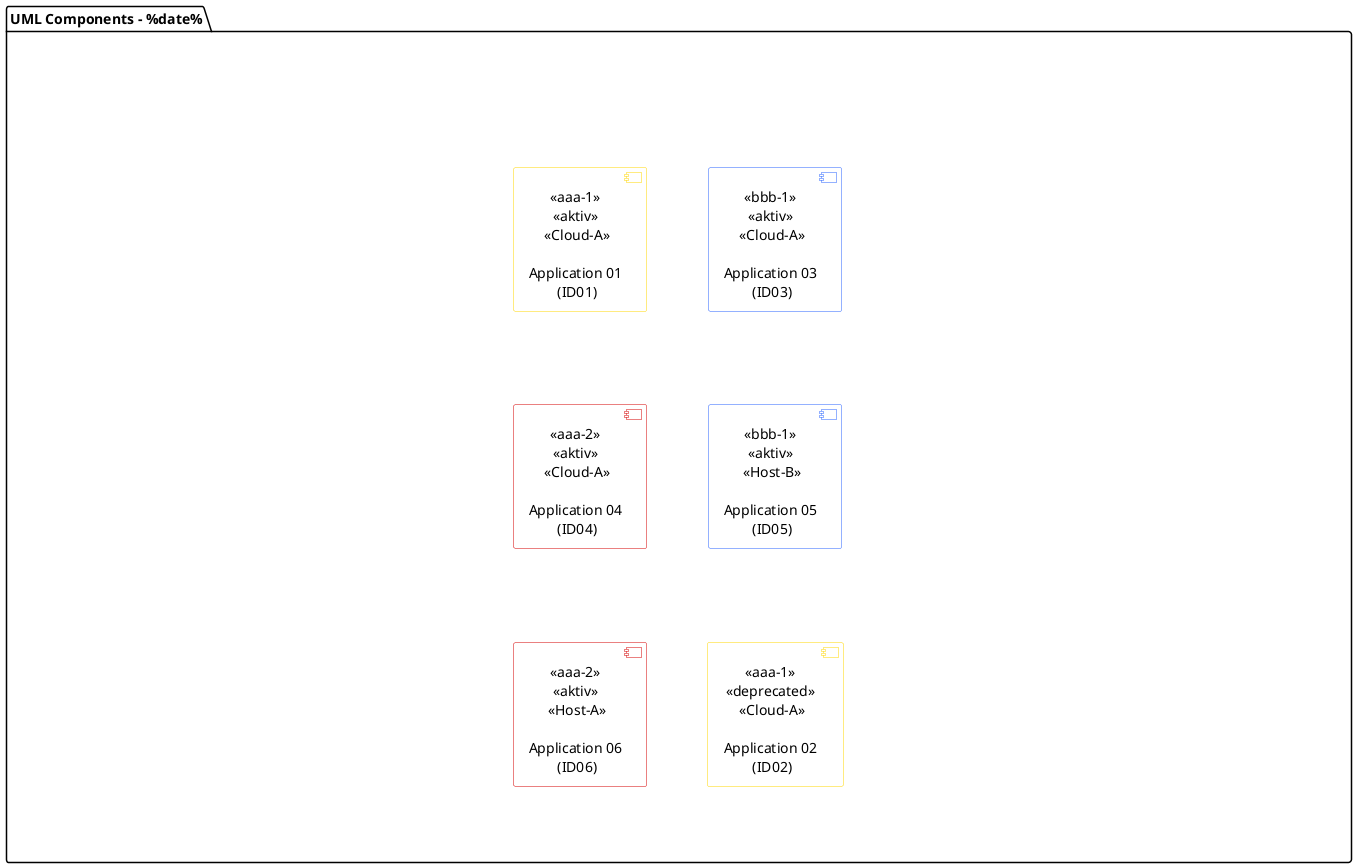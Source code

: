 @startuml

top to bottom direction

skinparam componentStyle uml2
skinparam handwritten false
skinparam monochrome false
skinparam shadowing false
skinparam defaultTextAlignment center
skinparam packageFontSize  14
skinparam packageFontName Arial

skinparam component {
    StereotypeFontSize 14
    StereotypeFontColor black
    StereotypeName Arial
    StereotypeFontStyle normal
    FontSize 14
    FontColor black
    FontName Arial
    BackgroundColor white
}

skinparam package<<Transparent>> {
  borderColor Transparent
  backgroundColor Transparent
  fontColor Transparent
  stereotypeFontColor Transparent
}

!pragma ratio 0.66

left to right direction

package "UML Components - %date%" {

package "0123456789012345678901234567890123456789012345678901234567890123456789012345678901234567890123456789012345678901234567890123456789012345678901234567890123456789" <<Transparent>> {

     
skinparam componentBorderColor<<aaa-2>> #d50000
skinparam componentBorderColor<<aaa-1>> #ffd600
skinparam componentBorderColor<<bbb-1>> #2962ff

[ <<aktiv>> \n  <<Host-A>> \n \nApplication 06\n (ID06)] as ID06  <<aaa-2>>  [[{Lorem ipsum dolor sit amet, consectetur adipiscing elit, sed do eiusmod tempor incididunt ut labore et dolore magna aliqua. Ut enim ad minim veniam, quis nostrud exercitation. 06}]]
[ <<aktiv>> \n  <<Cloud-A>> \n \nApplication 04\n (ID04)] as ID04  <<aaa-2>>  [[{Lorem ipsum dolor sit amet, consectetur adipiscing elit, sed do eiusmod tempor incididunt ut labore et dolore magna aliqua. Ut enim ad minim veniam, quis nostrud exercitation. 04}]]
[ <<aktiv>> \n  <<Cloud-A>> \n \nApplication 01\n (ID01)] as ID01  <<aaa-1>>  [[{Lorem ipsum dolor sit amet, consectetur adipiscing elit, sed do eiusmod tempor incididunt ut labore et dolore magna aliqua. Ut enim ad minim veniam, quis nostrud exercitation. 01}]]
[ <<deprecated>> \n  <<Cloud-A>> \n \nApplication 02\n (ID02)] as ID02  <<aaa-1>>  [[{Lorem ipsum dolor sit amet, consectetur adipiscing elit, sed do eiusmod tempor incididunt ut labore et dolore magna aliqua. Ut enim ad minim veniam, quis nostrud exercitation. 02}]]
[ <<aktiv>> \n  <<Host-B>> \n \nApplication 05\n (ID05)] as ID05  <<bbb-1>>  [[{Lorem ipsum dolor sit amet, consectetur adipiscing elit, sed do eiusmod tempor incididunt ut labore et dolore magna aliqua. Ut enim ad minim veniam, quis nostrud exercitation. 05}]]
[ <<aktiv>> \n  <<Cloud-A>> \n \nApplication 03\n (ID03)] as ID03  <<bbb-1>>  [[{Lorem ipsum dolor sit amet, consectetur adipiscing elit, sed do eiusmod tempor incididunt ut labore et dolore magna aliqua. Ut enim ad minim veniam, quis nostrud exercitation. 03}]]

    }
}

@enduml



